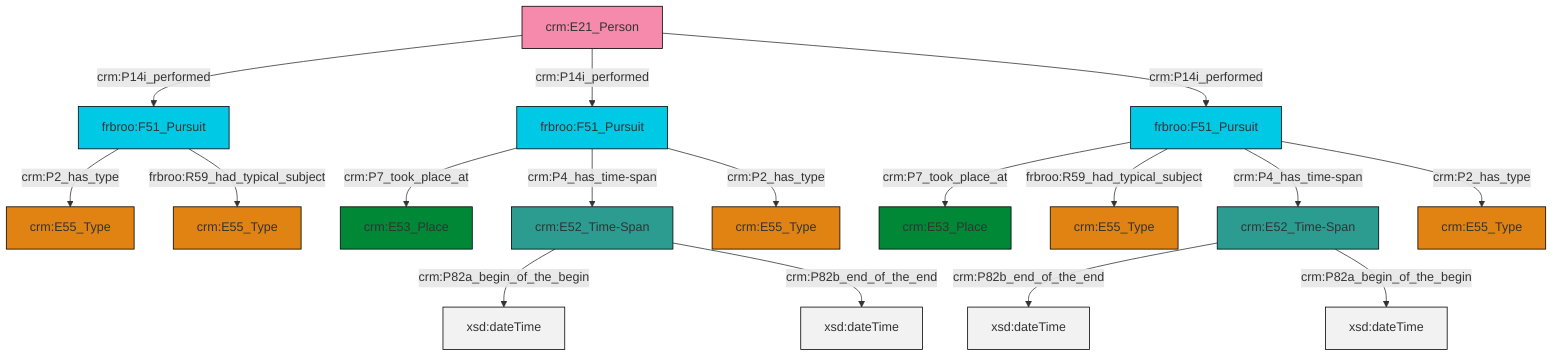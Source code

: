 graph TD
classDef Literal fill:#f2f2f2,stroke:#000000;
classDef CRM_Entity fill:#FFFFFF,stroke:#000000;
classDef Temporal_Entity fill:#00C9E6, stroke:#000000;
classDef Type fill:#E18312, stroke:#000000;
classDef Time-Span fill:#2C9C91, stroke:#000000;
classDef Appellation fill:#FFEB7F, stroke:#000000;
classDef Place fill:#008836, stroke:#000000;
classDef Persistent_Item fill:#B266B2, stroke:#000000;
classDef Conceptual_Object fill:#FFD700, stroke:#000000;
classDef Physical_Thing fill:#D2B48C, stroke:#000000;
classDef Actor fill:#f58aad, stroke:#000000;
classDef PC_Classes fill:#4ce600, stroke:#000000;
classDef Multi fill:#cccccc,stroke:#000000;

0["crm:E21_Person"]:::Actor -->|crm:P14i_performed| 1["frbroo:F51_Pursuit"]:::Temporal_Entity
2["frbroo:F51_Pursuit"]:::Temporal_Entity -->|crm:P7_took_place_at| 3["crm:E53_Place"]:::Place
4["frbroo:F51_Pursuit"]:::Temporal_Entity -->|crm:P7_took_place_at| 5["crm:E53_Place"]:::Place
0["crm:E21_Person"]:::Actor -->|crm:P14i_performed| 2["frbroo:F51_Pursuit"]:::Temporal_Entity
2["frbroo:F51_Pursuit"]:::Temporal_Entity -->|crm:P4_has_time-span| 8["crm:E52_Time-Span"]:::Time-Span
4["frbroo:F51_Pursuit"]:::Temporal_Entity -->|frbroo:R59_had_typical_subject| 9["crm:E55_Type"]:::Type
4["frbroo:F51_Pursuit"]:::Temporal_Entity -->|crm:P4_has_time-span| 18["crm:E52_Time-Span"]:::Time-Span
18["crm:E52_Time-Span"]:::Time-Span -->|crm:P82b_end_of_the_end| 19[xsd:dateTime]:::Literal
8["crm:E52_Time-Span"]:::Time-Span -->|crm:P82a_begin_of_the_begin| 23[xsd:dateTime]:::Literal
4["frbroo:F51_Pursuit"]:::Temporal_Entity -->|crm:P2_has_type| 21["crm:E55_Type"]:::Type
2["frbroo:F51_Pursuit"]:::Temporal_Entity -->|crm:P2_has_type| 11["crm:E55_Type"]:::Type
1["frbroo:F51_Pursuit"]:::Temporal_Entity -->|crm:P2_has_type| 15["crm:E55_Type"]:::Type
1["frbroo:F51_Pursuit"]:::Temporal_Entity -->|frbroo:R59_had_typical_subject| 6["crm:E55_Type"]:::Type
8["crm:E52_Time-Span"]:::Time-Span -->|crm:P82b_end_of_the_end| 28[xsd:dateTime]:::Literal
18["crm:E52_Time-Span"]:::Time-Span -->|crm:P82a_begin_of_the_begin| 30[xsd:dateTime]:::Literal
0["crm:E21_Person"]:::Actor -->|crm:P14i_performed| 4["frbroo:F51_Pursuit"]:::Temporal_Entity
